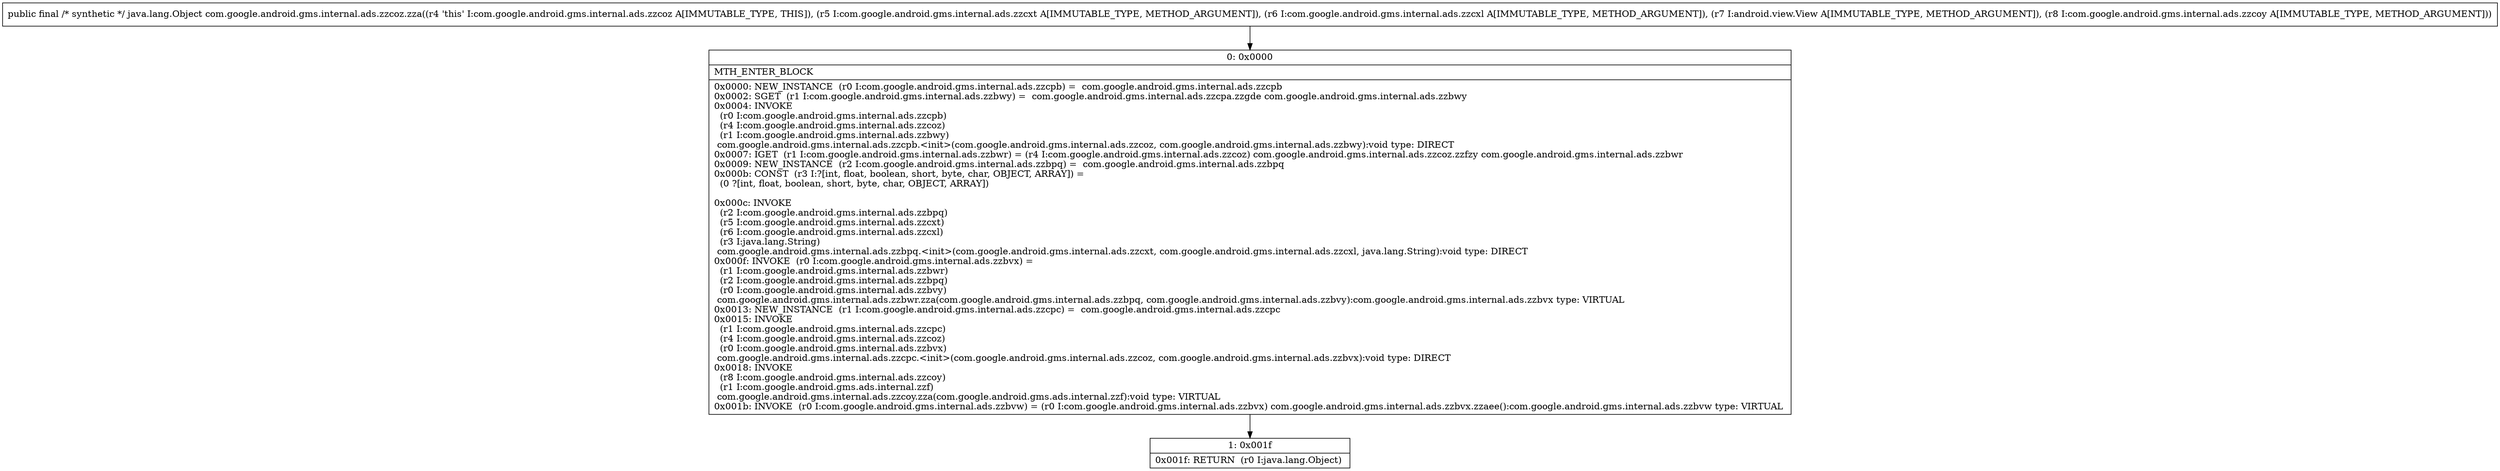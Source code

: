 digraph "CFG forcom.google.android.gms.internal.ads.zzcoz.zza(Lcom\/google\/android\/gms\/internal\/ads\/zzcxt;Lcom\/google\/android\/gms\/internal\/ads\/zzcxl;Landroid\/view\/View;Lcom\/google\/android\/gms\/internal\/ads\/zzcoy;)Ljava\/lang\/Object;" {
Node_0 [shape=record,label="{0\:\ 0x0000|MTH_ENTER_BLOCK\l|0x0000: NEW_INSTANCE  (r0 I:com.google.android.gms.internal.ads.zzcpb) =  com.google.android.gms.internal.ads.zzcpb \l0x0002: SGET  (r1 I:com.google.android.gms.internal.ads.zzbwy) =  com.google.android.gms.internal.ads.zzcpa.zzgde com.google.android.gms.internal.ads.zzbwy \l0x0004: INVOKE  \l  (r0 I:com.google.android.gms.internal.ads.zzcpb)\l  (r4 I:com.google.android.gms.internal.ads.zzcoz)\l  (r1 I:com.google.android.gms.internal.ads.zzbwy)\l com.google.android.gms.internal.ads.zzcpb.\<init\>(com.google.android.gms.internal.ads.zzcoz, com.google.android.gms.internal.ads.zzbwy):void type: DIRECT \l0x0007: IGET  (r1 I:com.google.android.gms.internal.ads.zzbwr) = (r4 I:com.google.android.gms.internal.ads.zzcoz) com.google.android.gms.internal.ads.zzcoz.zzfzy com.google.android.gms.internal.ads.zzbwr \l0x0009: NEW_INSTANCE  (r2 I:com.google.android.gms.internal.ads.zzbpq) =  com.google.android.gms.internal.ads.zzbpq \l0x000b: CONST  (r3 I:?[int, float, boolean, short, byte, char, OBJECT, ARRAY]) = \l  (0 ?[int, float, boolean, short, byte, char, OBJECT, ARRAY])\l \l0x000c: INVOKE  \l  (r2 I:com.google.android.gms.internal.ads.zzbpq)\l  (r5 I:com.google.android.gms.internal.ads.zzcxt)\l  (r6 I:com.google.android.gms.internal.ads.zzcxl)\l  (r3 I:java.lang.String)\l com.google.android.gms.internal.ads.zzbpq.\<init\>(com.google.android.gms.internal.ads.zzcxt, com.google.android.gms.internal.ads.zzcxl, java.lang.String):void type: DIRECT \l0x000f: INVOKE  (r0 I:com.google.android.gms.internal.ads.zzbvx) = \l  (r1 I:com.google.android.gms.internal.ads.zzbwr)\l  (r2 I:com.google.android.gms.internal.ads.zzbpq)\l  (r0 I:com.google.android.gms.internal.ads.zzbvy)\l com.google.android.gms.internal.ads.zzbwr.zza(com.google.android.gms.internal.ads.zzbpq, com.google.android.gms.internal.ads.zzbvy):com.google.android.gms.internal.ads.zzbvx type: VIRTUAL \l0x0013: NEW_INSTANCE  (r1 I:com.google.android.gms.internal.ads.zzcpc) =  com.google.android.gms.internal.ads.zzcpc \l0x0015: INVOKE  \l  (r1 I:com.google.android.gms.internal.ads.zzcpc)\l  (r4 I:com.google.android.gms.internal.ads.zzcoz)\l  (r0 I:com.google.android.gms.internal.ads.zzbvx)\l com.google.android.gms.internal.ads.zzcpc.\<init\>(com.google.android.gms.internal.ads.zzcoz, com.google.android.gms.internal.ads.zzbvx):void type: DIRECT \l0x0018: INVOKE  \l  (r8 I:com.google.android.gms.internal.ads.zzcoy)\l  (r1 I:com.google.android.gms.ads.internal.zzf)\l com.google.android.gms.internal.ads.zzcoy.zza(com.google.android.gms.ads.internal.zzf):void type: VIRTUAL \l0x001b: INVOKE  (r0 I:com.google.android.gms.internal.ads.zzbvw) = (r0 I:com.google.android.gms.internal.ads.zzbvx) com.google.android.gms.internal.ads.zzbvx.zzaee():com.google.android.gms.internal.ads.zzbvw type: VIRTUAL \l}"];
Node_1 [shape=record,label="{1\:\ 0x001f|0x001f: RETURN  (r0 I:java.lang.Object) \l}"];
MethodNode[shape=record,label="{public final \/* synthetic *\/ java.lang.Object com.google.android.gms.internal.ads.zzcoz.zza((r4 'this' I:com.google.android.gms.internal.ads.zzcoz A[IMMUTABLE_TYPE, THIS]), (r5 I:com.google.android.gms.internal.ads.zzcxt A[IMMUTABLE_TYPE, METHOD_ARGUMENT]), (r6 I:com.google.android.gms.internal.ads.zzcxl A[IMMUTABLE_TYPE, METHOD_ARGUMENT]), (r7 I:android.view.View A[IMMUTABLE_TYPE, METHOD_ARGUMENT]), (r8 I:com.google.android.gms.internal.ads.zzcoy A[IMMUTABLE_TYPE, METHOD_ARGUMENT])) }"];
MethodNode -> Node_0;
Node_0 -> Node_1;
}

